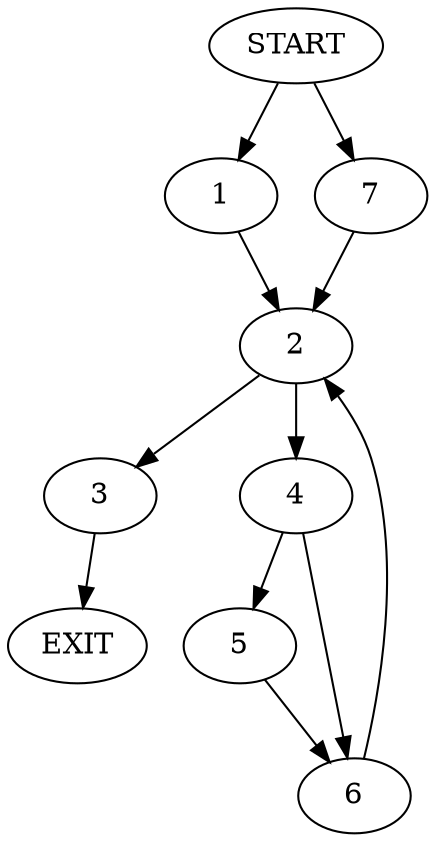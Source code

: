 digraph {
0 [label="START"]
8 [label="EXIT"]
0 -> 1
1 -> 2
2 -> 3
2 -> 4
4 -> 5
4 -> 6
3 -> 8
6 -> 2
5 -> 6
0 -> 7
7 -> 2
}
